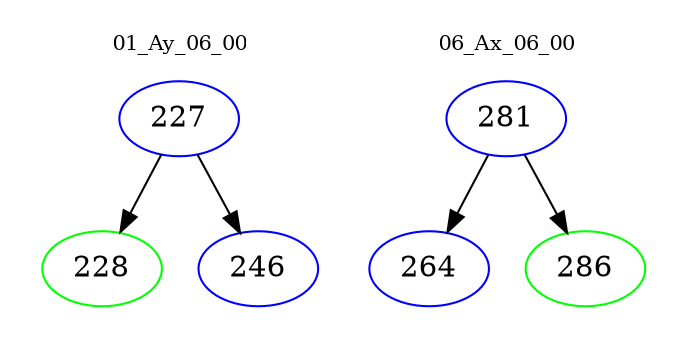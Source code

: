 digraph{
subgraph cluster_0 {
color = white
label = "01_Ay_06_00";
fontsize=10;
T0_227 [label="227", color="blue"]
T0_227 -> T0_228 [color="black"]
T0_228 [label="228", color="green"]
T0_227 -> T0_246 [color="black"]
T0_246 [label="246", color="blue"]
}
subgraph cluster_1 {
color = white
label = "06_Ax_06_00";
fontsize=10;
T1_281 [label="281", color="blue"]
T1_281 -> T1_264 [color="black"]
T1_264 [label="264", color="blue"]
T1_281 -> T1_286 [color="black"]
T1_286 [label="286", color="green"]
}
}
